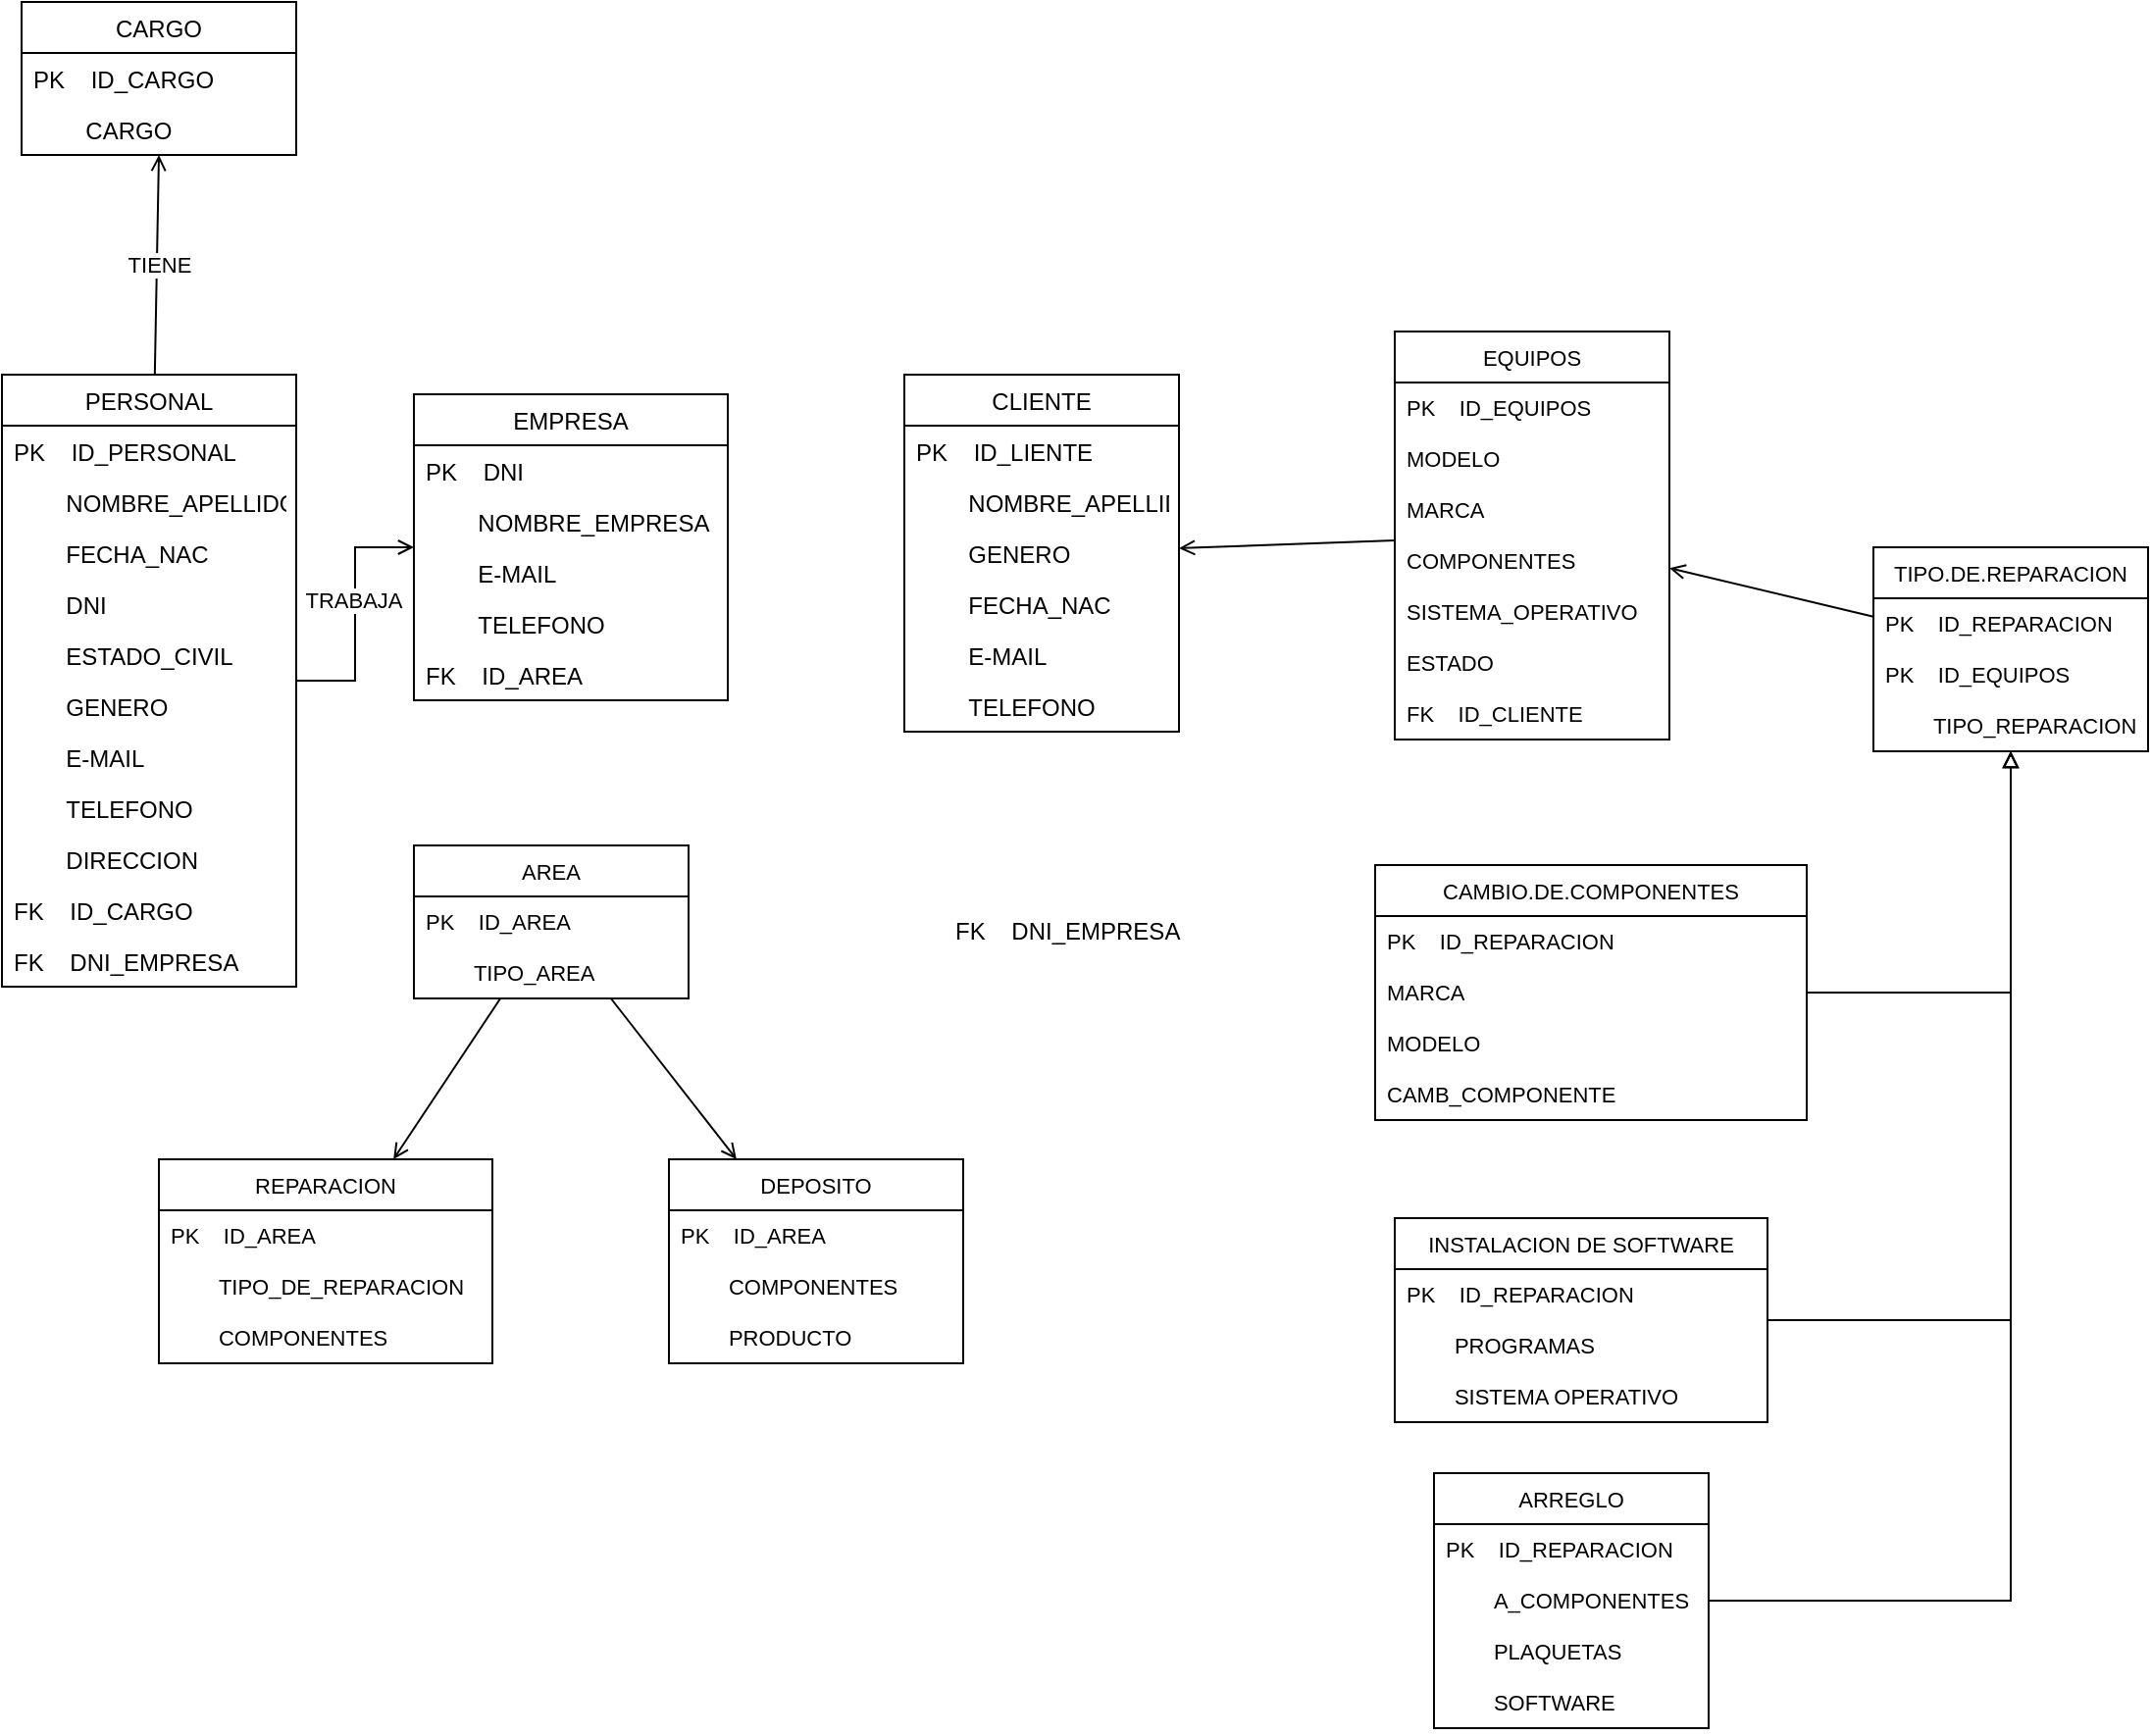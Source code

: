 <mxfile version="16.5.1" type="device"><diagram id="RN4FrwhUtF-PqnrYfM5P" name="Página-1"><mxGraphModel dx="878" dy="1071" grid="1" gridSize="10" guides="1" tooltips="1" connect="1" arrows="1" fold="1" page="1" pageScale="1" pageWidth="1920" pageHeight="1200" math="0" shadow="0"><root><mxCell id="0"/><mxCell id="1" parent="0"/><mxCell id="cyCqDfBvoxRidKT6YF3e-28" style="rounded=0;orthogonalLoop=1;jettySize=auto;html=1;entryX=0.5;entryY=1;entryDx=0;entryDy=0;endArrow=open;endFill=0;shadow=0;strokeColor=default;startArrow=none;startFill=0;" parent="1" source="cyCqDfBvoxRidKT6YF3e-29" target="cyCqDfBvoxRidKT6YF3e-39" edge="1"><mxGeometry relative="1" as="geometry"/></mxCell><mxCell id="cyCqDfBvoxRidKT6YF3e-71" value="TIENE" style="edgeLabel;html=1;align=center;verticalAlign=middle;resizable=0;points=[];" parent="cyCqDfBvoxRidKT6YF3e-28" vertex="1" connectable="0"><mxGeometry x="-0.327" y="-1" relative="1" as="geometry"><mxPoint y="-19" as="offset"/></mxGeometry></mxCell><mxCell id="cyCqDfBvoxRidKT6YF3e-29" value="PERSONAL" style="swimlane;fontStyle=0;childLayout=stackLayout;horizontal=1;startSize=26;fillColor=none;horizontalStack=0;resizeParent=1;resizeParentMax=0;resizeLast=0;collapsible=1;marginBottom=0;" parent="1" vertex="1"><mxGeometry x="50" y="200" width="150" height="312" as="geometry"/></mxCell><mxCell id="cyCqDfBvoxRidKT6YF3e-30" value="PK    ID_PERSONAL" style="text;strokeColor=none;fillColor=none;align=left;verticalAlign=top;spacingLeft=4;spacingRight=4;overflow=hidden;rotatable=0;points=[[0,0.5],[1,0.5]];portConstraint=eastwest;" parent="cyCqDfBvoxRidKT6YF3e-29" vertex="1"><mxGeometry y="26" width="150" height="26" as="geometry"/></mxCell><mxCell id="cyCqDfBvoxRidKT6YF3e-31" value="        NOMBRE_APELLIDO" style="text;strokeColor=none;fillColor=none;align=left;verticalAlign=top;spacingLeft=4;spacingRight=4;overflow=hidden;rotatable=0;points=[[0,0.5],[1,0.5]];portConstraint=eastwest;" parent="cyCqDfBvoxRidKT6YF3e-29" vertex="1"><mxGeometry y="52" width="150" height="26" as="geometry"/></mxCell><mxCell id="cyCqDfBvoxRidKT6YF3e-32" value="        FECHA_NAC" style="text;strokeColor=none;fillColor=none;align=left;verticalAlign=top;spacingLeft=4;spacingRight=4;overflow=hidden;rotatable=0;points=[[0,0.5],[1,0.5]];portConstraint=eastwest;" parent="cyCqDfBvoxRidKT6YF3e-29" vertex="1"><mxGeometry y="78" width="150" height="26" as="geometry"/></mxCell><mxCell id="cyCqDfBvoxRidKT6YF3e-33" value="        DNI" style="text;strokeColor=none;fillColor=none;align=left;verticalAlign=top;spacingLeft=4;spacingRight=4;overflow=hidden;rotatable=0;points=[[0,0.5],[1,0.5]];portConstraint=eastwest;" parent="cyCqDfBvoxRidKT6YF3e-29" vertex="1"><mxGeometry y="104" width="150" height="26" as="geometry"/></mxCell><mxCell id="cyCqDfBvoxRidKT6YF3e-34" value="        ESTADO_CIVIL" style="text;strokeColor=none;fillColor=none;align=left;verticalAlign=top;spacingLeft=4;spacingRight=4;overflow=hidden;rotatable=0;points=[[0,0.5],[1,0.5]];portConstraint=eastwest;" parent="cyCqDfBvoxRidKT6YF3e-29" vertex="1"><mxGeometry y="130" width="150" height="26" as="geometry"/></mxCell><mxCell id="cyCqDfBvoxRidKT6YF3e-35" value="        GENERO" style="text;strokeColor=none;fillColor=none;align=left;verticalAlign=top;spacingLeft=4;spacingRight=4;overflow=hidden;rotatable=0;points=[[0,0.5],[1,0.5]];portConstraint=eastwest;" parent="cyCqDfBvoxRidKT6YF3e-29" vertex="1"><mxGeometry y="156" width="150" height="26" as="geometry"/></mxCell><mxCell id="cyCqDfBvoxRidKT6YF3e-36" value="        E-MAIL" style="text;strokeColor=none;fillColor=none;align=left;verticalAlign=top;spacingLeft=4;spacingRight=4;overflow=hidden;rotatable=0;points=[[0,0.5],[1,0.5]];portConstraint=eastwest;" parent="cyCqDfBvoxRidKT6YF3e-29" vertex="1"><mxGeometry y="182" width="150" height="26" as="geometry"/></mxCell><mxCell id="cyCqDfBvoxRidKT6YF3e-37" value="        TELEFONO" style="text;strokeColor=none;fillColor=none;align=left;verticalAlign=top;spacingLeft=4;spacingRight=4;overflow=hidden;rotatable=0;points=[[0,0.5],[1,0.5]];portConstraint=eastwest;" parent="cyCqDfBvoxRidKT6YF3e-29" vertex="1"><mxGeometry y="208" width="150" height="26" as="geometry"/></mxCell><mxCell id="cyCqDfBvoxRidKT6YF3e-38" value="        DIRECCION" style="text;strokeColor=none;fillColor=none;align=left;verticalAlign=top;spacingLeft=4;spacingRight=4;overflow=hidden;rotatable=0;points=[[0,0.5],[1,0.5]];portConstraint=eastwest;" parent="cyCqDfBvoxRidKT6YF3e-29" vertex="1"><mxGeometry y="234" width="150" height="26" as="geometry"/></mxCell><mxCell id="cyCqDfBvoxRidKT6YF3e-55" value="FK    ID_CARGO        " style="text;strokeColor=none;fillColor=none;align=left;verticalAlign=top;spacingLeft=4;spacingRight=4;overflow=hidden;rotatable=0;points=[[0,0.5],[1,0.5]];portConstraint=eastwest;" parent="cyCqDfBvoxRidKT6YF3e-29" vertex="1"><mxGeometry y="260" width="150" height="26" as="geometry"/></mxCell><mxCell id="cyCqDfBvoxRidKT6YF3e-56" value="FK    DNI_EMPRESA        " style="text;strokeColor=none;fillColor=none;align=left;verticalAlign=top;spacingLeft=4;spacingRight=4;overflow=hidden;rotatable=0;points=[[0,0.5],[1,0.5]];portConstraint=eastwest;" parent="cyCqDfBvoxRidKT6YF3e-29" vertex="1"><mxGeometry y="286" width="150" height="26" as="geometry"/></mxCell><mxCell id="cyCqDfBvoxRidKT6YF3e-39" value="CARGO" style="swimlane;fontStyle=0;childLayout=stackLayout;horizontal=1;startSize=26;fillColor=none;horizontalStack=0;resizeParent=1;resizeParentMax=0;resizeLast=0;collapsible=1;marginBottom=0;" parent="1" vertex="1"><mxGeometry x="60" y="10" width="140" height="78" as="geometry"/></mxCell><mxCell id="cyCqDfBvoxRidKT6YF3e-51" value="PK    ID_CARGO" style="text;strokeColor=none;fillColor=none;align=left;verticalAlign=top;spacingLeft=4;spacingRight=4;overflow=hidden;rotatable=0;points=[[0,0.5],[1,0.5]];portConstraint=eastwest;" parent="cyCqDfBvoxRidKT6YF3e-39" vertex="1"><mxGeometry y="26" width="140" height="26" as="geometry"/></mxCell><mxCell id="cyCqDfBvoxRidKT6YF3e-40" value="        CARGO" style="text;strokeColor=none;fillColor=none;align=left;verticalAlign=top;spacingLeft=4;spacingRight=4;overflow=hidden;rotatable=0;points=[[0,0.5],[1,0.5]];portConstraint=eastwest;" parent="cyCqDfBvoxRidKT6YF3e-39" vertex="1"><mxGeometry y="52" width="140" height="26" as="geometry"/></mxCell><mxCell id="cyCqDfBvoxRidKT6YF3e-41" style="edgeStyle=orthogonalEdgeStyle;rounded=0;orthogonalLoop=1;jettySize=auto;html=1;endArrow=none;endFill=0;startArrow=open;startFill=0;" parent="1" source="cyCqDfBvoxRidKT6YF3e-44" target="cyCqDfBvoxRidKT6YF3e-29" edge="1"><mxGeometry relative="1" as="geometry"/></mxCell><mxCell id="cyCqDfBvoxRidKT6YF3e-42" value="TRABAJA" style="edgeLabel;html=1;align=center;verticalAlign=middle;resizable=0;points=[];fontSize=11;fontFamily=Helvetica;fontColor=default;" parent="cyCqDfBvoxRidKT6YF3e-41" vertex="1" connectable="0"><mxGeometry x="-0.12" y="-1" relative="1" as="geometry"><mxPoint as="offset"/></mxGeometry></mxCell><mxCell id="cyCqDfBvoxRidKT6YF3e-44" value="EMPRESA" style="swimlane;fontStyle=0;childLayout=stackLayout;horizontal=1;startSize=26;fillColor=none;horizontalStack=0;resizeParent=1;resizeParentMax=0;resizeLast=0;collapsible=1;marginBottom=0;" parent="1" vertex="1"><mxGeometry x="260" y="210" width="160" height="156" as="geometry"/></mxCell><mxCell id="cyCqDfBvoxRidKT6YF3e-45" value="PK    DNI" style="text;strokeColor=none;fillColor=none;align=left;verticalAlign=top;spacingLeft=4;spacingRight=4;overflow=hidden;rotatable=0;points=[[0,0.5],[1,0.5]];portConstraint=eastwest;" parent="cyCqDfBvoxRidKT6YF3e-44" vertex="1"><mxGeometry y="26" width="160" height="26" as="geometry"/></mxCell><mxCell id="cyCqDfBvoxRidKT6YF3e-46" value="        NOMBRE_EMPRESA" style="text;strokeColor=none;fillColor=none;align=left;verticalAlign=top;spacingLeft=4;spacingRight=4;overflow=hidden;rotatable=0;points=[[0,0.5],[1,0.5]];portConstraint=eastwest;" parent="cyCqDfBvoxRidKT6YF3e-44" vertex="1"><mxGeometry y="52" width="160" height="26" as="geometry"/></mxCell><mxCell id="cyCqDfBvoxRidKT6YF3e-47" value="        E-MAIL" style="text;strokeColor=none;fillColor=none;align=left;verticalAlign=top;spacingLeft=4;spacingRight=4;overflow=hidden;rotatable=0;points=[[0,0.5],[1,0.5]];portConstraint=eastwest;" parent="cyCqDfBvoxRidKT6YF3e-44" vertex="1"><mxGeometry y="78" width="160" height="26" as="geometry"/></mxCell><mxCell id="cyCqDfBvoxRidKT6YF3e-48" value="        TELEFONO" style="text;strokeColor=none;fillColor=none;align=left;verticalAlign=top;spacingLeft=4;spacingRight=4;overflow=hidden;rotatable=0;points=[[0,0.5],[1,0.5]];portConstraint=eastwest;" parent="cyCqDfBvoxRidKT6YF3e-44" vertex="1"><mxGeometry y="104" width="160" height="26" as="geometry"/></mxCell><mxCell id="cyCqDfBvoxRidKT6YF3e-70" value="FK    ID_AREA" style="text;strokeColor=none;fillColor=none;align=left;verticalAlign=top;spacingLeft=4;spacingRight=4;overflow=hidden;rotatable=0;points=[[0,0.5],[1,0.5]];portConstraint=eastwest;" parent="cyCqDfBvoxRidKT6YF3e-44" vertex="1"><mxGeometry y="130" width="160" height="26" as="geometry"/></mxCell><mxCell id="cyCqDfBvoxRidKT6YF3e-58" value="AREA" style="swimlane;fontStyle=0;childLayout=stackLayout;horizontal=1;startSize=26;fillColor=none;horizontalStack=0;resizeParent=1;resizeParentMax=0;resizeLast=0;collapsible=1;marginBottom=0;fontFamily=Helvetica;fontSize=11;fontColor=default;" parent="1" vertex="1"><mxGeometry x="260" y="440" width="140" height="78" as="geometry"/></mxCell><mxCell id="cyCqDfBvoxRidKT6YF3e-59" value="PK    ID_AREA" style="text;strokeColor=none;fillColor=none;align=left;verticalAlign=top;spacingLeft=4;spacingRight=4;overflow=hidden;rotatable=0;points=[[0,0.5],[1,0.5]];portConstraint=eastwest;fontFamily=Helvetica;fontSize=11;fontColor=default;" parent="cyCqDfBvoxRidKT6YF3e-58" vertex="1"><mxGeometry y="26" width="140" height="26" as="geometry"/></mxCell><mxCell id="cyCqDfBvoxRidKT6YF3e-69" value="        TIPO_AREA" style="text;strokeColor=none;fillColor=none;align=left;verticalAlign=top;spacingLeft=4;spacingRight=4;overflow=hidden;rotatable=0;points=[[0,0.5],[1,0.5]];portConstraint=eastwest;fontFamily=Helvetica;fontSize=11;fontColor=default;" parent="cyCqDfBvoxRidKT6YF3e-58" vertex="1"><mxGeometry y="52" width="140" height="26" as="geometry"/></mxCell><mxCell id="cyCqDfBvoxRidKT6YF3e-60" style="edgeStyle=none;rounded=0;jumpStyle=none;orthogonalLoop=1;jettySize=auto;html=1;shadow=0;labelBackgroundColor=default;fontFamily=Helvetica;fontSize=11;fontColor=default;startArrow=open;startFill=0;endArrow=none;endFill=0;strokeColor=default;" parent="1" source="cyCqDfBvoxRidKT6YF3e-61" target="cyCqDfBvoxRidKT6YF3e-58" edge="1"><mxGeometry relative="1" as="geometry"/></mxCell><mxCell id="cyCqDfBvoxRidKT6YF3e-61" value="REPARACION" style="swimlane;fontStyle=0;childLayout=stackLayout;horizontal=1;startSize=26;fillColor=none;horizontalStack=0;resizeParent=1;resizeParentMax=0;resizeLast=0;collapsible=1;marginBottom=0;fontFamily=Helvetica;fontSize=11;fontColor=default;" parent="1" vertex="1"><mxGeometry x="130" y="600" width="170" height="104" as="geometry"/></mxCell><mxCell id="cyCqDfBvoxRidKT6YF3e-62" value="PK    ID_AREA" style="text;strokeColor=none;fillColor=none;align=left;verticalAlign=top;spacingLeft=4;spacingRight=4;overflow=hidden;rotatable=0;points=[[0,0.5],[1,0.5]];portConstraint=eastwest;fontFamily=Helvetica;fontSize=11;fontColor=default;" parent="cyCqDfBvoxRidKT6YF3e-61" vertex="1"><mxGeometry y="26" width="170" height="26" as="geometry"/></mxCell><mxCell id="cyCqDfBvoxRidKT6YF3e-84" value="        TIPO_DE_REPARACION" style="text;strokeColor=none;fillColor=none;align=left;verticalAlign=top;spacingLeft=4;spacingRight=4;overflow=hidden;rotatable=0;points=[[0,0.5],[1,0.5]];portConstraint=eastwest;fontFamily=Helvetica;fontSize=11;fontColor=default;" parent="cyCqDfBvoxRidKT6YF3e-61" vertex="1"><mxGeometry y="52" width="170" height="26" as="geometry"/></mxCell><mxCell id="cyCqDfBvoxRidKT6YF3e-63" value="        COMPONENTES" style="text;strokeColor=none;fillColor=none;align=left;verticalAlign=top;spacingLeft=4;spacingRight=4;overflow=hidden;rotatable=0;points=[[0,0.5],[1,0.5]];portConstraint=eastwest;fontFamily=Helvetica;fontSize=11;fontColor=default;" parent="cyCqDfBvoxRidKT6YF3e-61" vertex="1"><mxGeometry y="78" width="170" height="26" as="geometry"/></mxCell><mxCell id="cyCqDfBvoxRidKT6YF3e-64" style="edgeStyle=none;rounded=0;jumpStyle=none;orthogonalLoop=1;jettySize=auto;html=1;shadow=0;labelBackgroundColor=default;fontFamily=Helvetica;fontSize=11;fontColor=default;startArrow=open;startFill=0;endArrow=none;endFill=0;strokeColor=default;" parent="1" source="cyCqDfBvoxRidKT6YF3e-65" target="cyCqDfBvoxRidKT6YF3e-58" edge="1"><mxGeometry relative="1" as="geometry"/></mxCell><mxCell id="cyCqDfBvoxRidKT6YF3e-65" value="DEPOSITO" style="swimlane;fontStyle=0;childLayout=stackLayout;horizontal=1;startSize=26;fillColor=none;horizontalStack=0;resizeParent=1;resizeParentMax=0;resizeLast=0;collapsible=1;marginBottom=0;fontFamily=Helvetica;fontSize=11;fontColor=default;" parent="1" vertex="1"><mxGeometry x="390" y="600" width="150" height="104" as="geometry"/></mxCell><mxCell id="cyCqDfBvoxRidKT6YF3e-66" value="PK    ID_AREA" style="text;strokeColor=none;fillColor=none;align=left;verticalAlign=top;spacingLeft=4;spacingRight=4;overflow=hidden;rotatable=0;points=[[0,0.5],[1,0.5]];portConstraint=eastwest;fontFamily=Helvetica;fontSize=11;fontColor=default;" parent="cyCqDfBvoxRidKT6YF3e-65" vertex="1"><mxGeometry y="26" width="150" height="26" as="geometry"/></mxCell><mxCell id="cyCqDfBvoxRidKT6YF3e-85" value="        COMPONENTES" style="text;strokeColor=none;fillColor=none;align=left;verticalAlign=top;spacingLeft=4;spacingRight=4;overflow=hidden;rotatable=0;points=[[0,0.5],[1,0.5]];portConstraint=eastwest;fontFamily=Helvetica;fontSize=11;fontColor=default;" parent="cyCqDfBvoxRidKT6YF3e-65" vertex="1"><mxGeometry y="52" width="150" height="26" as="geometry"/></mxCell><mxCell id="cyCqDfBvoxRidKT6YF3e-67" value="        PRODUCTO" style="text;strokeColor=none;fillColor=none;align=left;verticalAlign=top;spacingLeft=4;spacingRight=4;overflow=hidden;rotatable=0;points=[[0,0.5],[1,0.5]];portConstraint=eastwest;fontFamily=Helvetica;fontSize=11;fontColor=default;" parent="cyCqDfBvoxRidKT6YF3e-65" vertex="1"><mxGeometry y="78" width="150" height="26" as="geometry"/></mxCell><mxCell id="cyCqDfBvoxRidKT6YF3e-72" value="CLIENTE" style="swimlane;fontStyle=0;childLayout=stackLayout;horizontal=1;startSize=26;fillColor=none;horizontalStack=0;resizeParent=1;resizeParentMax=0;resizeLast=0;collapsible=1;marginBottom=0;" parent="1" vertex="1"><mxGeometry x="510" y="200" width="140" height="182" as="geometry"/></mxCell><mxCell id="cyCqDfBvoxRidKT6YF3e-73" value="PK    ID_LIENTE" style="text;strokeColor=none;fillColor=none;align=left;verticalAlign=top;spacingLeft=4;spacingRight=4;overflow=hidden;rotatable=0;points=[[0,0.5],[1,0.5]];portConstraint=eastwest;" parent="cyCqDfBvoxRidKT6YF3e-72" vertex="1"><mxGeometry y="26" width="140" height="26" as="geometry"/></mxCell><mxCell id="cyCqDfBvoxRidKT6YF3e-74" value="        NOMBRE_APELLIDO" style="text;strokeColor=none;fillColor=none;align=left;verticalAlign=top;spacingLeft=4;spacingRight=4;overflow=hidden;rotatable=0;points=[[0,0.5],[1,0.5]];portConstraint=eastwest;" parent="cyCqDfBvoxRidKT6YF3e-72" vertex="1"><mxGeometry y="52" width="140" height="26" as="geometry"/></mxCell><mxCell id="cyCqDfBvoxRidKT6YF3e-75" value="        GENERO" style="text;strokeColor=none;fillColor=none;align=left;verticalAlign=top;spacingLeft=4;spacingRight=4;overflow=hidden;rotatable=0;points=[[0,0.5],[1,0.5]];portConstraint=eastwest;" parent="cyCqDfBvoxRidKT6YF3e-72" vertex="1"><mxGeometry y="78" width="140" height="26" as="geometry"/></mxCell><mxCell id="cyCqDfBvoxRidKT6YF3e-76" value="        FECHA_NAC" style="text;strokeColor=none;fillColor=none;align=left;verticalAlign=top;spacingLeft=4;spacingRight=4;overflow=hidden;rotatable=0;points=[[0,0.5],[1,0.5]];portConstraint=eastwest;" parent="cyCqDfBvoxRidKT6YF3e-72" vertex="1"><mxGeometry y="104" width="140" height="26" as="geometry"/></mxCell><mxCell id="cyCqDfBvoxRidKT6YF3e-77" value="        E-MAIL" style="text;strokeColor=none;fillColor=none;align=left;verticalAlign=top;spacingLeft=4;spacingRight=4;overflow=hidden;rotatable=0;points=[[0,0.5],[1,0.5]];portConstraint=eastwest;" parent="cyCqDfBvoxRidKT6YF3e-72" vertex="1"><mxGeometry y="130" width="140" height="26" as="geometry"/></mxCell><mxCell id="cyCqDfBvoxRidKT6YF3e-78" value="        TELEFONO" style="text;strokeColor=none;fillColor=none;align=left;verticalAlign=top;spacingLeft=4;spacingRight=4;overflow=hidden;rotatable=0;points=[[0,0.5],[1,0.5]];portConstraint=eastwest;" parent="cyCqDfBvoxRidKT6YF3e-72" vertex="1"><mxGeometry y="156" width="140" height="26" as="geometry"/></mxCell><mxCell id="cyCqDfBvoxRidKT6YF3e-125" style="edgeStyle=orthogonalEdgeStyle;rounded=0;orthogonalLoop=1;jettySize=auto;html=1;startArrow=none;startFill=0;endArrow=block;endFill=0;" parent="1" source="cyCqDfBvoxRidKT6YF3e-86" target="cyCqDfBvoxRidKT6YF3e-97" edge="1"><mxGeometry relative="1" as="geometry"/></mxCell><mxCell id="cyCqDfBvoxRidKT6YF3e-86" value="CAMBIO.DE.COMPONENTES" style="swimlane;fontStyle=0;childLayout=stackLayout;horizontal=1;startSize=26;fillColor=none;horizontalStack=0;resizeParent=1;resizeParentMax=0;resizeLast=0;collapsible=1;marginBottom=0;fontFamily=Helvetica;fontSize=11;fontColor=default;" parent="1" vertex="1"><mxGeometry x="750" y="450" width="220" height="130" as="geometry"/></mxCell><mxCell id="cyCqDfBvoxRidKT6YF3e-107" value="PK    ID_REPARACION" style="text;strokeColor=none;fillColor=none;align=left;verticalAlign=top;spacingLeft=4;spacingRight=4;overflow=hidden;rotatable=0;points=[[0,0.5],[1,0.5]];portConstraint=eastwest;fontFamily=Helvetica;fontSize=11;fontColor=default;" parent="cyCqDfBvoxRidKT6YF3e-86" vertex="1"><mxGeometry y="26" width="220" height="26" as="geometry"/></mxCell><mxCell id="cyCqDfBvoxRidKT6YF3e-87" value="MARCA" style="text;strokeColor=none;fillColor=none;align=left;verticalAlign=top;spacingLeft=4;spacingRight=4;overflow=hidden;rotatable=0;points=[[0,0.5],[1,0.5]];portConstraint=eastwest;fontFamily=Helvetica;fontSize=11;fontColor=default;" parent="cyCqDfBvoxRidKT6YF3e-86" vertex="1"><mxGeometry y="52" width="220" height="26" as="geometry"/></mxCell><mxCell id="cyCqDfBvoxRidKT6YF3e-88" value="MODELO" style="text;strokeColor=none;fillColor=none;align=left;verticalAlign=top;spacingLeft=4;spacingRight=4;overflow=hidden;rotatable=0;points=[[0,0.5],[1,0.5]];portConstraint=eastwest;fontFamily=Helvetica;fontSize=11;fontColor=default;" parent="cyCqDfBvoxRidKT6YF3e-86" vertex="1"><mxGeometry y="78" width="220" height="26" as="geometry"/></mxCell><mxCell id="cyCqDfBvoxRidKT6YF3e-89" value="CAMB_COMPONENTE" style="text;strokeColor=none;fillColor=none;align=left;verticalAlign=top;spacingLeft=4;spacingRight=4;overflow=hidden;rotatable=0;points=[[0,0.5],[1,0.5]];portConstraint=eastwest;fontFamily=Helvetica;fontSize=11;fontColor=default;" parent="cyCqDfBvoxRidKT6YF3e-86" vertex="1"><mxGeometry y="104" width="220" height="26" as="geometry"/></mxCell><mxCell id="cyCqDfBvoxRidKT6YF3e-122" style="edgeStyle=orthogonalEdgeStyle;rounded=0;orthogonalLoop=1;jettySize=auto;html=1;startArrow=none;startFill=0;endArrow=block;endFill=0;" parent="1" source="cyCqDfBvoxRidKT6YF3e-90" target="cyCqDfBvoxRidKT6YF3e-97" edge="1"><mxGeometry relative="1" as="geometry"/></mxCell><mxCell id="cyCqDfBvoxRidKT6YF3e-90" value="INSTALACION DE SOFTWARE" style="swimlane;fontStyle=0;childLayout=stackLayout;horizontal=1;startSize=26;fillColor=none;horizontalStack=0;resizeParent=1;resizeParentMax=0;resizeLast=0;collapsible=1;marginBottom=0;fontFamily=Helvetica;fontSize=11;fontColor=default;" parent="1" vertex="1"><mxGeometry x="760" y="630" width="190" height="104" as="geometry"/></mxCell><mxCell id="cyCqDfBvoxRidKT6YF3e-116" value="PK    ID_REPARACION" style="text;strokeColor=none;fillColor=none;align=left;verticalAlign=top;spacingLeft=4;spacingRight=4;overflow=hidden;rotatable=0;points=[[0,0.5],[1,0.5]];portConstraint=eastwest;fontFamily=Helvetica;fontSize=11;fontColor=default;" parent="cyCqDfBvoxRidKT6YF3e-90" vertex="1"><mxGeometry y="26" width="190" height="26" as="geometry"/></mxCell><mxCell id="cyCqDfBvoxRidKT6YF3e-91" value="        PROGRAMAS" style="text;strokeColor=none;fillColor=none;align=left;verticalAlign=top;spacingLeft=4;spacingRight=4;overflow=hidden;rotatable=0;points=[[0,0.5],[1,0.5]];portConstraint=eastwest;fontFamily=Helvetica;fontSize=11;fontColor=default;" parent="cyCqDfBvoxRidKT6YF3e-90" vertex="1"><mxGeometry y="52" width="190" height="26" as="geometry"/></mxCell><mxCell id="cyCqDfBvoxRidKT6YF3e-92" value="        SISTEMA OPERATIVO" style="text;strokeColor=none;fillColor=none;align=left;verticalAlign=top;spacingLeft=4;spacingRight=4;overflow=hidden;rotatable=0;points=[[0,0.5],[1,0.5]];portConstraint=eastwest;fontFamily=Helvetica;fontSize=11;fontColor=default;" parent="cyCqDfBvoxRidKT6YF3e-90" vertex="1"><mxGeometry y="78" width="190" height="26" as="geometry"/></mxCell><mxCell id="cyCqDfBvoxRidKT6YF3e-124" style="edgeStyle=orthogonalEdgeStyle;rounded=0;orthogonalLoop=1;jettySize=auto;html=1;startArrow=none;startFill=0;endArrow=block;endFill=0;" parent="1" source="cyCqDfBvoxRidKT6YF3e-93" target="cyCqDfBvoxRidKT6YF3e-97" edge="1"><mxGeometry relative="1" as="geometry"/></mxCell><mxCell id="cyCqDfBvoxRidKT6YF3e-93" value="ARREGLO" style="swimlane;fontStyle=0;childLayout=stackLayout;horizontal=1;startSize=26;fillColor=none;horizontalStack=0;resizeParent=1;resizeParentMax=0;resizeLast=0;collapsible=1;marginBottom=0;fontFamily=Helvetica;fontSize=11;fontColor=default;" parent="1" vertex="1"><mxGeometry x="780" y="760" width="140" height="130" as="geometry"/></mxCell><mxCell id="cyCqDfBvoxRidKT6YF3e-117" value="PK    ID_REPARACION" style="text;strokeColor=none;fillColor=none;align=left;verticalAlign=top;spacingLeft=4;spacingRight=4;overflow=hidden;rotatable=0;points=[[0,0.5],[1,0.5]];portConstraint=eastwest;fontFamily=Helvetica;fontSize=11;fontColor=default;" parent="cyCqDfBvoxRidKT6YF3e-93" vertex="1"><mxGeometry y="26" width="140" height="26" as="geometry"/></mxCell><mxCell id="cyCqDfBvoxRidKT6YF3e-94" value="        A_COMPONENTES" style="text;strokeColor=none;fillColor=none;align=left;verticalAlign=top;spacingLeft=4;spacingRight=4;overflow=hidden;rotatable=0;points=[[0,0.5],[1,0.5]];portConstraint=eastwest;fontFamily=Helvetica;fontSize=11;fontColor=default;" parent="cyCqDfBvoxRidKT6YF3e-93" vertex="1"><mxGeometry y="52" width="140" height="26" as="geometry"/></mxCell><mxCell id="cyCqDfBvoxRidKT6YF3e-95" value="        PLAQUETAS" style="text;strokeColor=none;fillColor=none;align=left;verticalAlign=top;spacingLeft=4;spacingRight=4;overflow=hidden;rotatable=0;points=[[0,0.5],[1,0.5]];portConstraint=eastwest;fontFamily=Helvetica;fontSize=11;fontColor=default;" parent="cyCqDfBvoxRidKT6YF3e-93" vertex="1"><mxGeometry y="78" width="140" height="26" as="geometry"/></mxCell><mxCell id="cyCqDfBvoxRidKT6YF3e-96" value="        SOFTWARE" style="text;strokeColor=none;fillColor=none;align=left;verticalAlign=top;spacingLeft=4;spacingRight=4;overflow=hidden;rotatable=0;points=[[0,0.5],[1,0.5]];portConstraint=eastwest;fontFamily=Helvetica;fontSize=11;fontColor=default;" parent="cyCqDfBvoxRidKT6YF3e-93" vertex="1"><mxGeometry y="104" width="140" height="26" as="geometry"/></mxCell><mxCell id="cyCqDfBvoxRidKT6YF3e-118" style="edgeStyle=none;rounded=0;orthogonalLoop=1;jettySize=auto;html=1;startArrow=none;startFill=0;endArrow=open;endFill=0;" parent="1" source="cyCqDfBvoxRidKT6YF3e-97" target="cyCqDfBvoxRidKT6YF3e-100" edge="1"><mxGeometry relative="1" as="geometry"/></mxCell><mxCell id="cyCqDfBvoxRidKT6YF3e-97" value="TIPO.DE.REPARACION" style="swimlane;fontStyle=0;childLayout=stackLayout;horizontal=1;startSize=26;fillColor=none;horizontalStack=0;resizeParent=1;resizeParentMax=0;resizeLast=0;collapsible=1;marginBottom=0;fontFamily=Helvetica;fontSize=11;fontColor=default;" parent="1" vertex="1"><mxGeometry x="1004" y="288" width="140" height="104" as="geometry"/></mxCell><mxCell id="cyCqDfBvoxRidKT6YF3e-98" value="PK    ID_REPARACION" style="text;strokeColor=none;fillColor=none;align=left;verticalAlign=top;spacingLeft=4;spacingRight=4;overflow=hidden;rotatable=0;points=[[0,0.5],[1,0.5]];portConstraint=eastwest;fontFamily=Helvetica;fontSize=11;fontColor=default;" parent="cyCqDfBvoxRidKT6YF3e-97" vertex="1"><mxGeometry y="26" width="140" height="26" as="geometry"/></mxCell><mxCell id="cyCqDfBvoxRidKT6YF3e-126" value="PK    ID_EQUIPOS" style="text;strokeColor=none;fillColor=none;align=left;verticalAlign=top;spacingLeft=4;spacingRight=4;overflow=hidden;rotatable=0;points=[[0,0.5],[1,0.5]];portConstraint=eastwest;fontFamily=Helvetica;fontSize=11;fontColor=default;" parent="cyCqDfBvoxRidKT6YF3e-97" vertex="1"><mxGeometry y="52" width="140" height="26" as="geometry"/></mxCell><mxCell id="cyCqDfBvoxRidKT6YF3e-99" value="        TIPO_REPARACION" style="text;strokeColor=none;fillColor=none;align=left;verticalAlign=top;spacingLeft=4;spacingRight=4;overflow=hidden;rotatable=0;points=[[0,0.5],[1,0.5]];portConstraint=eastwest;fontFamily=Helvetica;fontSize=11;fontColor=default;" parent="cyCqDfBvoxRidKT6YF3e-97" vertex="1"><mxGeometry y="78" width="140" height="26" as="geometry"/></mxCell><mxCell id="cyCqDfBvoxRidKT6YF3e-119" style="edgeStyle=none;rounded=0;orthogonalLoop=1;jettySize=auto;html=1;startArrow=none;startFill=0;endArrow=open;endFill=0;" parent="1" source="cyCqDfBvoxRidKT6YF3e-100" target="cyCqDfBvoxRidKT6YF3e-72" edge="1"><mxGeometry relative="1" as="geometry"/></mxCell><mxCell id="cyCqDfBvoxRidKT6YF3e-100" value="EQUIPOS" style="swimlane;fontStyle=0;childLayout=stackLayout;horizontal=1;startSize=26;fillColor=none;horizontalStack=0;resizeParent=1;resizeParentMax=0;resizeLast=0;collapsible=1;marginBottom=0;fontFamily=Helvetica;fontSize=11;fontColor=default;" parent="1" vertex="1"><mxGeometry x="760" y="178" width="140" height="208" as="geometry"/></mxCell><mxCell id="cyCqDfBvoxRidKT6YF3e-101" value="PK    ID_EQUIPOS" style="text;strokeColor=none;fillColor=none;align=left;verticalAlign=top;spacingLeft=4;spacingRight=4;overflow=hidden;rotatable=0;points=[[0,0.5],[1,0.5]];portConstraint=eastwest;fontFamily=Helvetica;fontSize=11;fontColor=default;" parent="cyCqDfBvoxRidKT6YF3e-100" vertex="1"><mxGeometry y="26" width="140" height="26" as="geometry"/></mxCell><mxCell id="cyCqDfBvoxRidKT6YF3e-102" value="MODELO" style="text;strokeColor=none;fillColor=none;align=left;verticalAlign=top;spacingLeft=4;spacingRight=4;overflow=hidden;rotatable=0;points=[[0,0.5],[1,0.5]];portConstraint=eastwest;fontFamily=Helvetica;fontSize=11;fontColor=default;" parent="cyCqDfBvoxRidKT6YF3e-100" vertex="1"><mxGeometry y="52" width="140" height="26" as="geometry"/></mxCell><mxCell id="cyCqDfBvoxRidKT6YF3e-103" value="MARCA" style="text;strokeColor=none;fillColor=none;align=left;verticalAlign=top;spacingLeft=4;spacingRight=4;overflow=hidden;rotatable=0;points=[[0,0.5],[1,0.5]];portConstraint=eastwest;fontFamily=Helvetica;fontSize=11;fontColor=default;" parent="cyCqDfBvoxRidKT6YF3e-100" vertex="1"><mxGeometry y="78" width="140" height="26" as="geometry"/></mxCell><mxCell id="cyCqDfBvoxRidKT6YF3e-104" value="COMPONENTES" style="text;strokeColor=none;fillColor=none;align=left;verticalAlign=top;spacingLeft=4;spacingRight=4;overflow=hidden;rotatable=0;points=[[0,0.5],[1,0.5]];portConstraint=eastwest;fontFamily=Helvetica;fontSize=11;fontColor=default;" parent="cyCqDfBvoxRidKT6YF3e-100" vertex="1"><mxGeometry y="104" width="140" height="26" as="geometry"/></mxCell><mxCell id="cyCqDfBvoxRidKT6YF3e-105" value="SISTEMA_OPERATIVO" style="text;strokeColor=none;fillColor=none;align=left;verticalAlign=top;spacingLeft=4;spacingRight=4;overflow=hidden;rotatable=0;points=[[0,0.5],[1,0.5]];portConstraint=eastwest;fontFamily=Helvetica;fontSize=11;fontColor=default;" parent="cyCqDfBvoxRidKT6YF3e-100" vertex="1"><mxGeometry y="130" width="140" height="26" as="geometry"/></mxCell><mxCell id="cyCqDfBvoxRidKT6YF3e-106" value="ESTADO" style="text;strokeColor=none;fillColor=none;align=left;verticalAlign=top;spacingLeft=4;spacingRight=4;overflow=hidden;rotatable=0;points=[[0,0.5],[1,0.5]];portConstraint=eastwest;fontFamily=Helvetica;fontSize=11;fontColor=default;" parent="cyCqDfBvoxRidKT6YF3e-100" vertex="1"><mxGeometry y="156" width="140" height="26" as="geometry"/></mxCell><mxCell id="cyCqDfBvoxRidKT6YF3e-120" value="FK    ID_CLIENTE" style="text;strokeColor=none;fillColor=none;align=left;verticalAlign=top;spacingLeft=4;spacingRight=4;overflow=hidden;rotatable=0;points=[[0,0.5],[1,0.5]];portConstraint=eastwest;fontFamily=Helvetica;fontSize=11;fontColor=default;" parent="cyCqDfBvoxRidKT6YF3e-100" vertex="1"><mxGeometry y="182" width="140" height="26" as="geometry"/></mxCell><mxCell id="cyCqDfBvoxRidKT6YF3e-82" value="FK    DNI_EMPRESA" style="text;strokeColor=none;fillColor=none;align=left;verticalAlign=top;spacingLeft=4;spacingRight=4;overflow=hidden;rotatable=0;points=[[0,0.5],[1,0.5]];portConstraint=eastwest;" parent="1" vertex="1"><mxGeometry x="530" y="470" width="140" height="26" as="geometry"/></mxCell></root></mxGraphModel></diagram></mxfile>